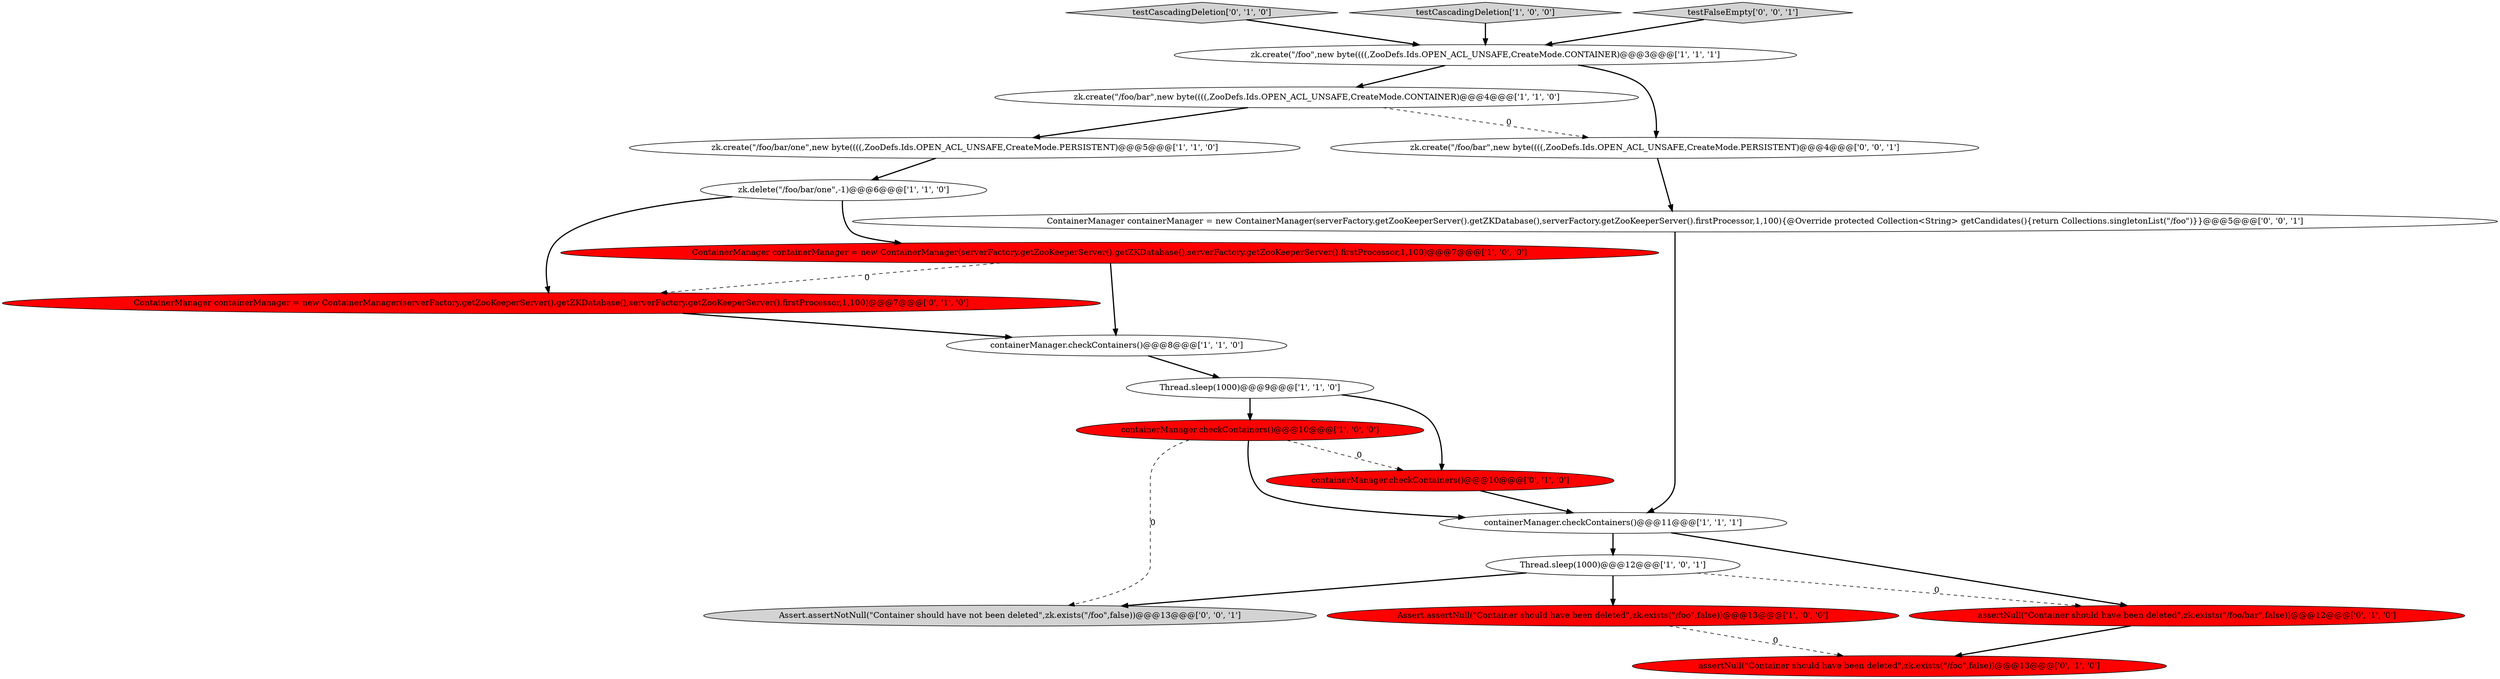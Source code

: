digraph {
4 [style = filled, label = "containerManager.checkContainers()@@@8@@@['1', '1', '0']", fillcolor = white, shape = ellipse image = "AAA0AAABBB1BBB"];
1 [style = filled, label = "zk.delete(\"/foo/bar/one\",-1)@@@6@@@['1', '1', '0']", fillcolor = white, shape = ellipse image = "AAA0AAABBB1BBB"];
14 [style = filled, label = "testCascadingDeletion['0', '1', '0']", fillcolor = lightgray, shape = diamond image = "AAA0AAABBB2BBB"];
20 [style = filled, label = "Assert.assertNotNull(\"Container should have not been deleted\",zk.exists(\"/foo\",false))@@@13@@@['0', '0', '1']", fillcolor = lightgray, shape = ellipse image = "AAA0AAABBB3BBB"];
16 [style = filled, label = "ContainerManager containerManager = new ContainerManager(serverFactory.getZooKeeperServer().getZKDatabase(),serverFactory.getZooKeeperServer().firstProcessor,1,100)@@@7@@@['0', '1', '0']", fillcolor = red, shape = ellipse image = "AAA1AAABBB2BBB"];
6 [style = filled, label = "zk.create(\"/foo/bar\",new byte((((,ZooDefs.Ids.OPEN_ACL_UNSAFE,CreateMode.CONTAINER)@@@4@@@['1', '1', '0']", fillcolor = white, shape = ellipse image = "AAA0AAABBB1BBB"];
11 [style = filled, label = "testCascadingDeletion['1', '0', '0']", fillcolor = lightgray, shape = diamond image = "AAA0AAABBB1BBB"];
5 [style = filled, label = "containerManager.checkContainers()@@@11@@@['1', '1', '1']", fillcolor = white, shape = ellipse image = "AAA0AAABBB1BBB"];
2 [style = filled, label = "Thread.sleep(1000)@@@12@@@['1', '0', '1']", fillcolor = white, shape = ellipse image = "AAA0AAABBB1BBB"];
15 [style = filled, label = "containerManager.checkContainers()@@@10@@@['0', '1', '0']", fillcolor = red, shape = ellipse image = "AAA1AAABBB2BBB"];
19 [style = filled, label = "testFalseEmpty['0', '0', '1']", fillcolor = lightgray, shape = diamond image = "AAA0AAABBB3BBB"];
7 [style = filled, label = "containerManager.checkContainers()@@@10@@@['1', '0', '0']", fillcolor = red, shape = ellipse image = "AAA1AAABBB1BBB"];
9 [style = filled, label = "Thread.sleep(1000)@@@9@@@['1', '1', '0']", fillcolor = white, shape = ellipse image = "AAA0AAABBB1BBB"];
8 [style = filled, label = "zk.create(\"/foo/bar/one\",new byte((((,ZooDefs.Ids.OPEN_ACL_UNSAFE,CreateMode.PERSISTENT)@@@5@@@['1', '1', '0']", fillcolor = white, shape = ellipse image = "AAA0AAABBB1BBB"];
0 [style = filled, label = "Assert.assertNull(\"Container should have been deleted\",zk.exists(\"/foo\",false))@@@13@@@['1', '0', '0']", fillcolor = red, shape = ellipse image = "AAA1AAABBB1BBB"];
12 [style = filled, label = "assertNull(\"Container should have been deleted\",zk.exists(\"/foo\",false))@@@13@@@['0', '1', '0']", fillcolor = red, shape = ellipse image = "AAA1AAABBB2BBB"];
10 [style = filled, label = "ContainerManager containerManager = new ContainerManager(serverFactory.getZooKeeperServer().getZKDatabase(),serverFactory.getZooKeeperServer().firstProcessor,1,100)@@@7@@@['1', '0', '0']", fillcolor = red, shape = ellipse image = "AAA1AAABBB1BBB"];
13 [style = filled, label = "assertNull(\"Container should have been deleted\",zk.exists(\"/foo/bar\",false))@@@12@@@['0', '1', '0']", fillcolor = red, shape = ellipse image = "AAA1AAABBB2BBB"];
17 [style = filled, label = "ContainerManager containerManager = new ContainerManager(serverFactory.getZooKeeperServer().getZKDatabase(),serverFactory.getZooKeeperServer().firstProcessor,1,100){@Override protected Collection<String> getCandidates(){return Collections.singletonList(\"/foo\")}}@@@5@@@['0', '0', '1']", fillcolor = white, shape = ellipse image = "AAA0AAABBB3BBB"];
18 [style = filled, label = "zk.create(\"/foo/bar\",new byte((((,ZooDefs.Ids.OPEN_ACL_UNSAFE,CreateMode.PERSISTENT)@@@4@@@['0', '0', '1']", fillcolor = white, shape = ellipse image = "AAA0AAABBB3BBB"];
3 [style = filled, label = "zk.create(\"/foo\",new byte((((,ZooDefs.Ids.OPEN_ACL_UNSAFE,CreateMode.CONTAINER)@@@3@@@['1', '1', '1']", fillcolor = white, shape = ellipse image = "AAA0AAABBB1BBB"];
4->9 [style = bold, label=""];
14->3 [style = bold, label=""];
17->5 [style = bold, label=""];
2->20 [style = bold, label=""];
18->17 [style = bold, label=""];
7->20 [style = dashed, label="0"];
3->6 [style = bold, label=""];
0->12 [style = dashed, label="0"];
9->7 [style = bold, label=""];
15->5 [style = bold, label=""];
6->18 [style = dashed, label="0"];
3->18 [style = bold, label=""];
8->1 [style = bold, label=""];
5->2 [style = bold, label=""];
7->5 [style = bold, label=""];
2->0 [style = bold, label=""];
13->12 [style = bold, label=""];
11->3 [style = bold, label=""];
1->16 [style = bold, label=""];
9->15 [style = bold, label=""];
2->13 [style = dashed, label="0"];
5->13 [style = bold, label=""];
6->8 [style = bold, label=""];
10->4 [style = bold, label=""];
7->15 [style = dashed, label="0"];
10->16 [style = dashed, label="0"];
16->4 [style = bold, label=""];
1->10 [style = bold, label=""];
19->3 [style = bold, label=""];
}
